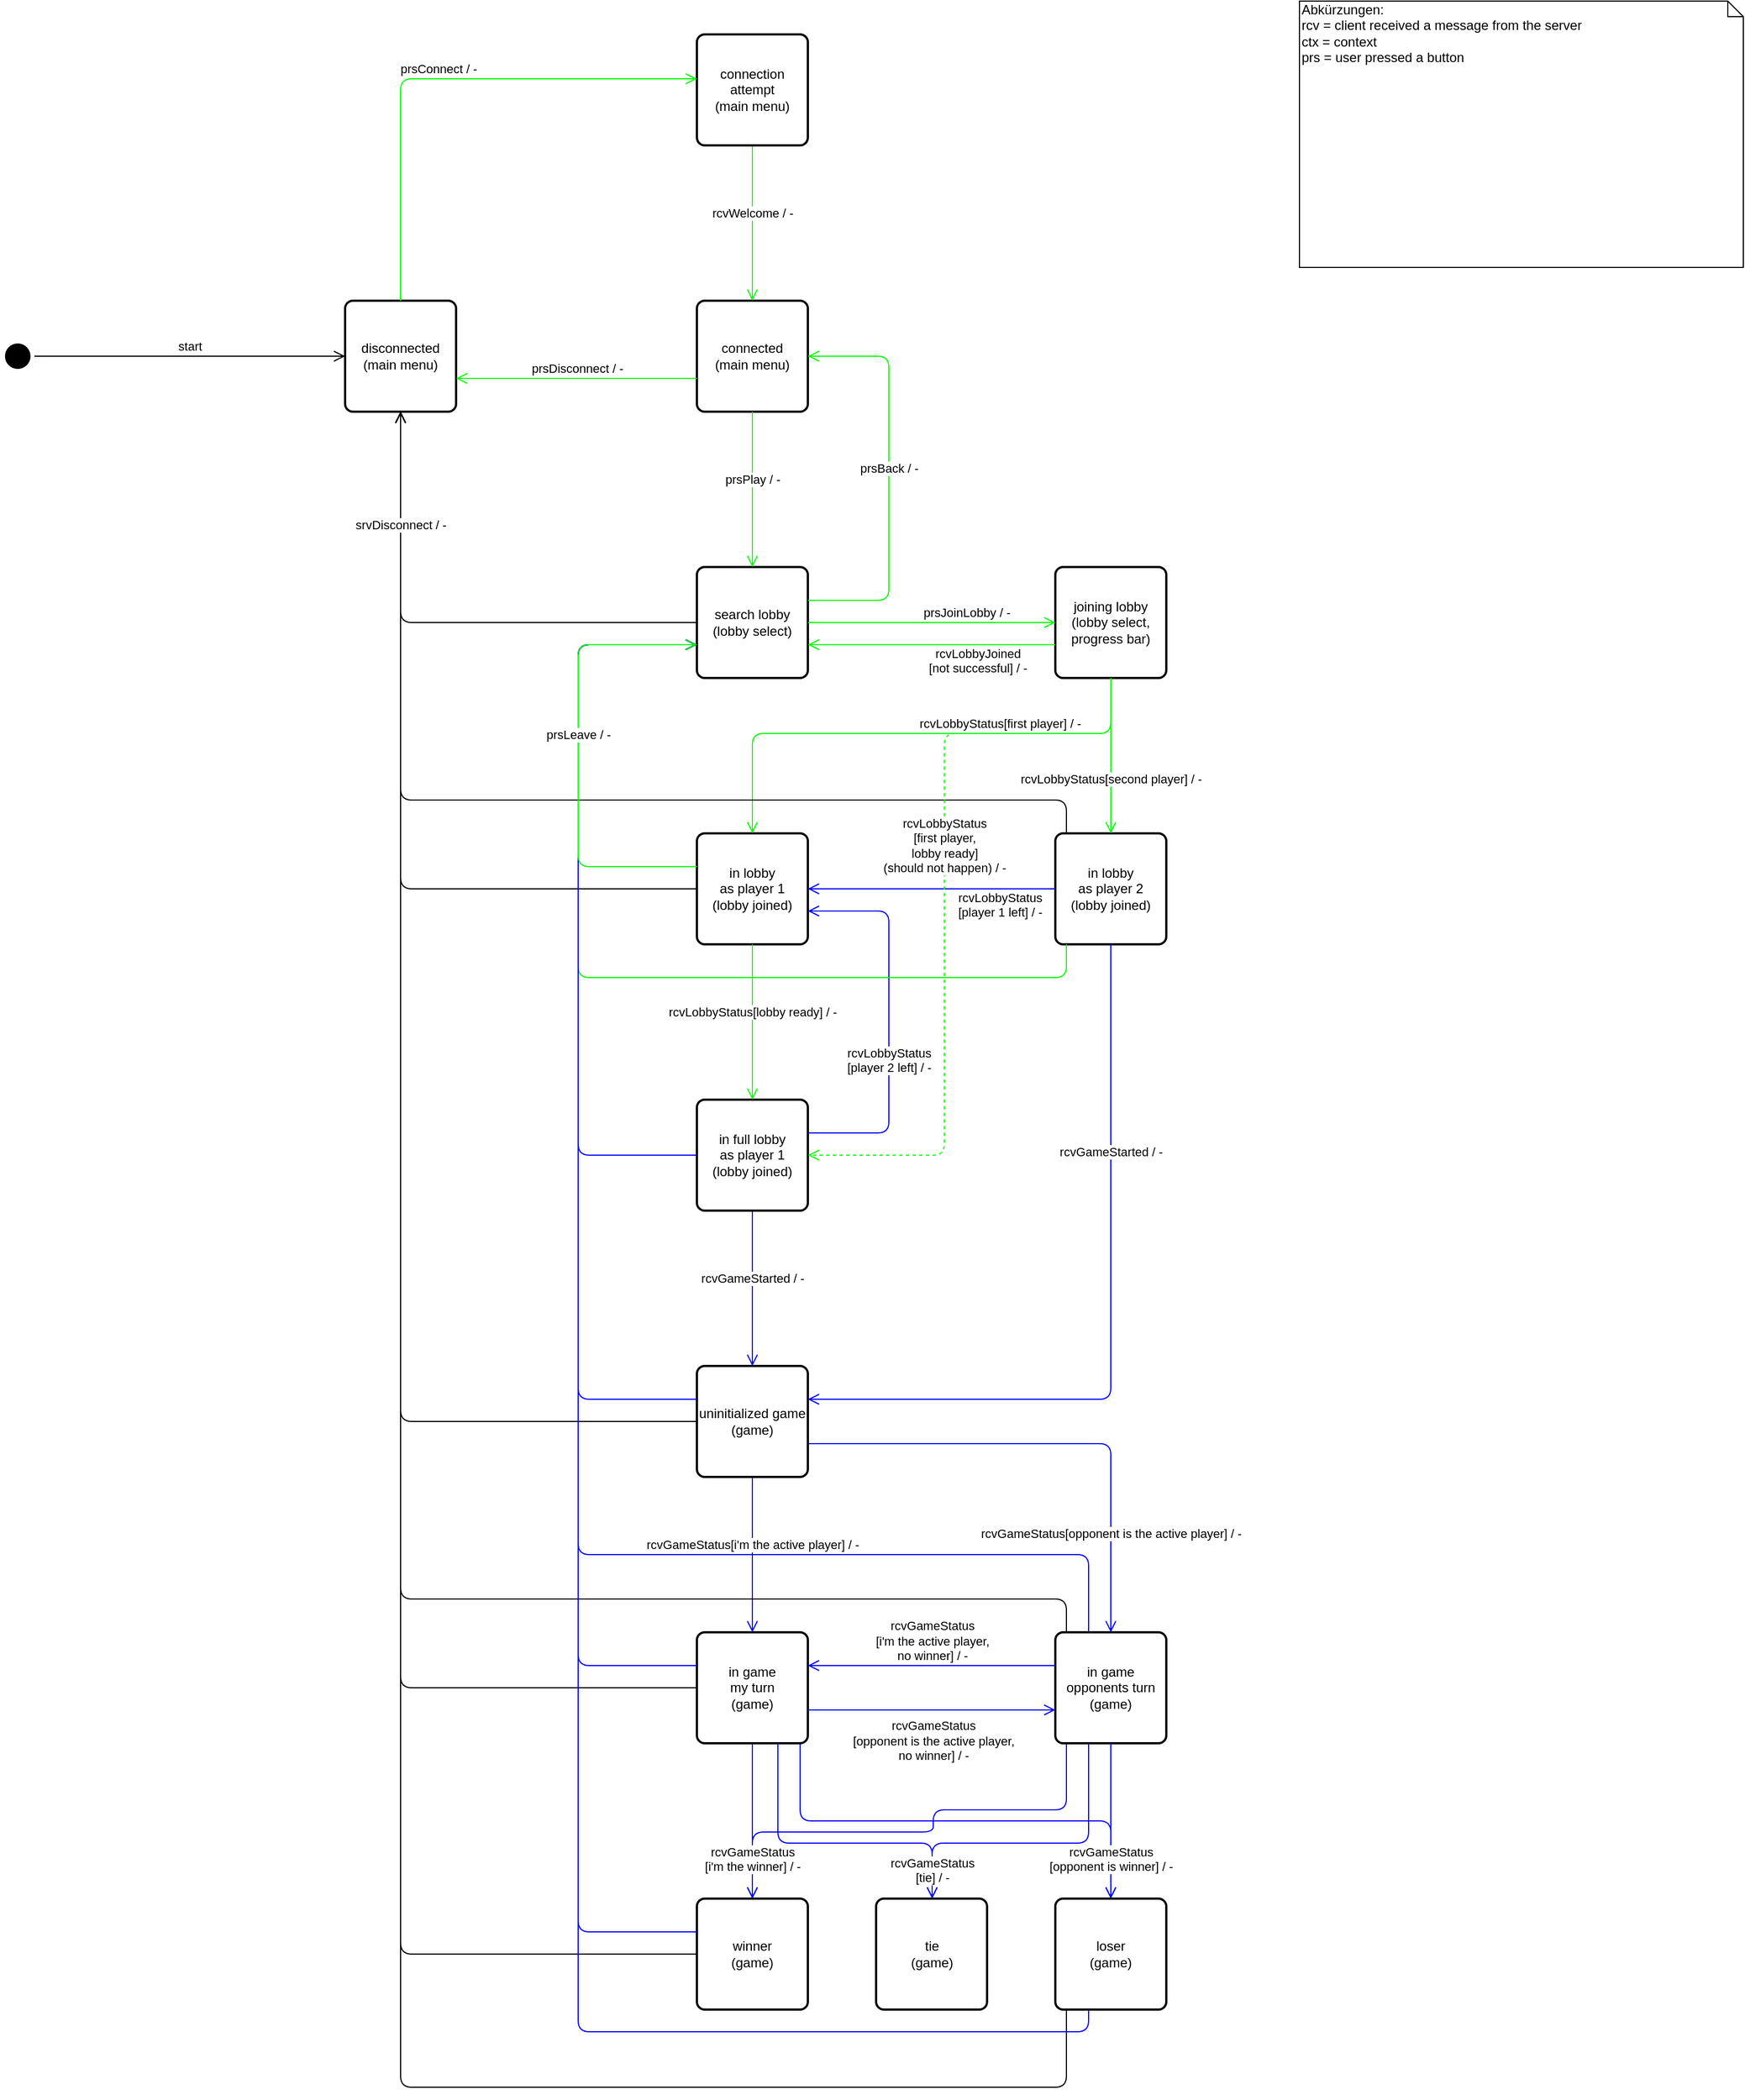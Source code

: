 <mxfile version="12.2.2" type="device" pages="1"><diagram id="jTNWPKgzUZk8H5tQ0RuP" name="Page-1"><mxGraphModel dx="1656" dy="986" grid="1" gridSize="10" guides="1" tooltips="1" connect="1" arrows="1" fold="1" page="1" pageScale="1" pageWidth="1654" pageHeight="2336" math="0" shadow="0"><root><mxCell id="0"/><mxCell id="1" parent="0"/><mxCell id="OV_BSfwRaBG4XCHt2koE-43" value="" style="edgeStyle=orthogonalEdgeStyle;html=1;verticalAlign=bottom;endArrow=open;endSize=8;strokeColor=#0000FF;" parent="1" source="OV_BSfwRaBG4XCHt2koE-34" target="OV_BSfwRaBG4XCHt2koE-38" edge="1"><mxGeometry x="0.714" relative="1" as="geometry"><mxPoint x="727" y="1760" as="targetPoint"/><mxPoint x="727" y="1620" as="sourcePoint"/><Array as="points"><mxPoint x="1000" y="1670"/><mxPoint x="880" y="1670"/><mxPoint x="880" y="1690"/><mxPoint x="717" y="1690"/></Array><mxPoint as="offset"/></mxGeometry></mxCell><mxCell id="OV_BSfwRaBG4XCHt2koE-41" value="" style="edgeStyle=orthogonalEdgeStyle;html=1;verticalAlign=bottom;endArrow=open;endSize=8;strokeColor=#0000FF;" parent="1" source="OV_BSfwRaBG4XCHt2koE-20" target="OV_BSfwRaBG4XCHt2koE-39" edge="1"><mxGeometry relative="1" as="geometry"><mxPoint x="1050" y="1760" as="targetPoint"/><mxPoint x="1050" y="1620" as="sourcePoint"/><Array as="points"><mxPoint x="760" y="1680"/><mxPoint x="1040" y="1680"/></Array></mxGeometry></mxCell><mxCell id="OV_BSfwRaBG4XCHt2koE-1" value="disconnected&lt;br&gt;(main menu)" style="rounded=1;whiteSpace=wrap;html=1;absoluteArcSize=1;arcSize=14;strokeWidth=2;" parent="1" vertex="1"><mxGeometry x="350" y="310" width="100" height="100" as="geometry"/></mxCell><mxCell id="OV_BSfwRaBG4XCHt2koE-4" value="" style="ellipse;html=1;shape=startState;fillColor=#000000;strokeColor=#000000;" parent="1" vertex="1"><mxGeometry x="40" y="345" width="30" height="30" as="geometry"/></mxCell><mxCell id="OV_BSfwRaBG4XCHt2koE-5" value="start" style="edgeStyle=orthogonalEdgeStyle;html=1;verticalAlign=bottom;endArrow=open;endSize=8;strokeColor=#000000;" parent="1" source="OV_BSfwRaBG4XCHt2koE-4" target="OV_BSfwRaBG4XCHt2koE-1" edge="1"><mxGeometry relative="1" as="geometry"><mxPoint x="165" y="530" as="targetPoint"/><Array as="points"><mxPoint x="170" y="360"/><mxPoint x="170" y="360"/></Array></mxGeometry></mxCell><mxCell id="OV_BSfwRaBG4XCHt2koE-6" value="connected&lt;br&gt;(main menu)" style="rounded=1;whiteSpace=wrap;html=1;absoluteArcSize=1;arcSize=14;strokeWidth=2;" parent="1" vertex="1"><mxGeometry x="667" y="310" width="100" height="100" as="geometry"/></mxCell><mxCell id="OV_BSfwRaBG4XCHt2koE-7" value="rcvWelcome / -" style="edgeStyle=orthogonalEdgeStyle;html=1;verticalAlign=bottom;endArrow=open;endSize=8;strokeColor=#00FF00;" parent="1" source="C2RCnvS2eTij5-8htlbZ-1" target="OV_BSfwRaBG4XCHt2koE-6" edge="1"><mxGeometry relative="1" as="geometry"><mxPoint x="800" y="510" as="targetPoint"/><mxPoint x="730" y="220" as="sourcePoint"/><Array as="points"><mxPoint x="717" y="340"/></Array></mxGeometry></mxCell><mxCell id="OV_BSfwRaBG4XCHt2koE-8" value="Abkürzungen:&lt;br&gt;rcv = client received a message from the server&lt;br&gt;ctx = context&lt;br&gt;prs = user pressed a button" style="shape=note;whiteSpace=wrap;html=1;size=14;verticalAlign=top;align=left;spacingTop=-6;strokeColor=#000000;" parent="1" vertex="1"><mxGeometry x="1210" y="40" width="400" height="240" as="geometry"/></mxCell><mxCell id="OV_BSfwRaBG4XCHt2koE-9" value="prsDisconnect / -" style="edgeStyle=orthogonalEdgeStyle;html=1;verticalAlign=bottom;endArrow=open;endSize=8;strokeColor=#00FF00;" parent="1" source="OV_BSfwRaBG4XCHt2koE-6" target="OV_BSfwRaBG4XCHt2koE-1" edge="1"><mxGeometry relative="1" as="geometry"><mxPoint x="697" y="440" as="targetPoint"/><mxPoint x="490" y="440" as="sourcePoint"/><Array as="points"><mxPoint x="540" y="380"/><mxPoint x="540" y="380"/></Array></mxGeometry></mxCell><mxCell id="OV_BSfwRaBG4XCHt2koE-10" value="search lobby&lt;br&gt;(lobby select)" style="rounded=1;whiteSpace=wrap;html=1;absoluteArcSize=1;arcSize=14;strokeWidth=2;" parent="1" vertex="1"><mxGeometry x="667" y="550" width="100" height="100" as="geometry"/></mxCell><mxCell id="OV_BSfwRaBG4XCHt2koE-11" value="prsPlay / -" style="edgeStyle=orthogonalEdgeStyle;html=1;verticalAlign=bottom;endArrow=open;endSize=8;strokeColor=#00FF00;" parent="1" source="OV_BSfwRaBG4XCHt2koE-6" target="OV_BSfwRaBG4XCHt2koE-10" edge="1"><mxGeometry relative="1" as="geometry"><mxPoint x="450" y="450" as="targetPoint"/><mxPoint x="657" y="450" as="sourcePoint"/><Array as="points"/></mxGeometry></mxCell><mxCell id="OV_BSfwRaBG4XCHt2koE-12" value="in lobby &lt;br&gt;as player 1&lt;br&gt;(lobby joined)" style="rounded=1;whiteSpace=wrap;html=1;absoluteArcSize=1;arcSize=14;strokeWidth=2;" parent="1" vertex="1"><mxGeometry x="667" y="790" width="100" height="100" as="geometry"/></mxCell><mxCell id="OV_BSfwRaBG4XCHt2koE-13" value="prsBack / -" style="edgeStyle=orthogonalEdgeStyle;html=1;verticalAlign=bottom;endArrow=open;endSize=8;strokeColor=#00FF00;" parent="1" source="OV_BSfwRaBG4XCHt2koE-10" target="OV_BSfwRaBG4XCHt2koE-6" edge="1"><mxGeometry relative="1" as="geometry"><mxPoint x="850" y="630" as="targetPoint"/><mxPoint x="850" y="490" as="sourcePoint"/><Array as="points"><mxPoint x="840" y="580"/><mxPoint x="840" y="360"/></Array></mxGeometry></mxCell><mxCell id="OV_BSfwRaBG4XCHt2koE-16" value="rcvLobbyStatus[first player] / -" style="edgeStyle=orthogonalEdgeStyle;html=1;verticalAlign=bottom;endArrow=open;endSize=8;strokeColor=#00FF00;" parent="1" source="C2RCnvS2eTij5-8htlbZ-3" target="OV_BSfwRaBG4XCHt2koE-12" edge="1"><mxGeometry x="-0.351" relative="1" as="geometry"><mxPoint x="727" y="560" as="targetPoint"/><mxPoint x="717" y="690" as="sourcePoint"/><Array as="points"><mxPoint x="1040" y="700"/><mxPoint x="717" y="700"/></Array><mxPoint as="offset"/></mxGeometry></mxCell><mxCell id="OV_BSfwRaBG4XCHt2koE-17" value="" style="edgeStyle=orthogonalEdgeStyle;html=1;verticalAlign=bottom;endArrow=open;endSize=8;strokeColor=#000000;" parent="1" source="OV_BSfwRaBG4XCHt2koE-12" target="OV_BSfwRaBG4XCHt2koE-1" edge="1"><mxGeometry x="0.498" relative="1" as="geometry"><mxPoint x="420" y="420" as="targetPoint"/><mxPoint x="677" y="610" as="sourcePoint"/><Array as="points"><mxPoint x="400" y="840"/></Array><mxPoint as="offset"/></mxGeometry></mxCell><mxCell id="OV_BSfwRaBG4XCHt2koE-18" value="uninitialized game&lt;br&gt;(game)" style="rounded=1;whiteSpace=wrap;html=1;absoluteArcSize=1;arcSize=14;strokeWidth=2;" parent="1" vertex="1"><mxGeometry x="667" y="1270" width="100" height="100" as="geometry"/></mxCell><mxCell id="OV_BSfwRaBG4XCHt2koE-19" value="rcvGameStarted / -" style="edgeStyle=orthogonalEdgeStyle;html=1;verticalAlign=bottom;endArrow=open;endSize=8;strokeColor=#0000FF;" parent="1" source="OV_BSfwRaBG4XCHt2koE-31" target="OV_BSfwRaBG4XCHt2koE-18" edge="1"><mxGeometry relative="1" as="geometry"><mxPoint x="727" y="800" as="targetPoint"/><mxPoint x="717" y="1150" as="sourcePoint"/><Array as="points"/></mxGeometry></mxCell><mxCell id="OV_BSfwRaBG4XCHt2koE-20" value="in game&lt;br&gt;my turn&lt;br&gt;(game)" style="rounded=1;whiteSpace=wrap;html=1;absoluteArcSize=1;arcSize=14;strokeWidth=2;" parent="1" vertex="1"><mxGeometry x="667" y="1510" width="100" height="100" as="geometry"/></mxCell><mxCell id="OV_BSfwRaBG4XCHt2koE-21" value="rcvGameStatus[i'm the active player] / -" style="edgeStyle=orthogonalEdgeStyle;html=1;verticalAlign=bottom;endArrow=open;endSize=8;strokeColor=#0000FF;" parent="1" source="OV_BSfwRaBG4XCHt2koE-18" target="OV_BSfwRaBG4XCHt2koE-20" edge="1"><mxGeometry relative="1" as="geometry"><mxPoint x="570" y="1490" as="targetPoint"/><mxPoint x="570" y="1350" as="sourcePoint"/><Array as="points"/></mxGeometry></mxCell><mxCell id="OV_BSfwRaBG4XCHt2koE-22" value="" style="edgeStyle=orthogonalEdgeStyle;html=1;verticalAlign=bottom;endArrow=open;endSize=8;strokeColor=#000000;" parent="1" source="OV_BSfwRaBG4XCHt2koE-18" target="OV_BSfwRaBG4XCHt2koE-1" edge="1"><mxGeometry x="0.498" relative="1" as="geometry"><mxPoint x="420" y="420" as="targetPoint"/><mxPoint x="677" y="840" as="sourcePoint"/><Array as="points"><mxPoint x="400" y="1320"/></Array><mxPoint as="offset"/></mxGeometry></mxCell><mxCell id="OV_BSfwRaBG4XCHt2koE-23" value="" style="edgeStyle=orthogonalEdgeStyle;html=1;verticalAlign=bottom;endArrow=open;endSize=8;strokeColor=#000000;" parent="1" source="OV_BSfwRaBG4XCHt2koE-20" target="OV_BSfwRaBG4XCHt2koE-1" edge="1"><mxGeometry x="0.498" relative="1" as="geometry"><mxPoint x="420" y="420" as="targetPoint"/><mxPoint x="677" y="1090" as="sourcePoint"/><Array as="points"><mxPoint x="400" y="1560"/></Array><mxPoint as="offset"/></mxGeometry></mxCell><mxCell id="OV_BSfwRaBG4XCHt2koE-24" value="in lobby &lt;br&gt;as player 2&lt;br&gt;(lobby joined)" style="rounded=1;whiteSpace=wrap;html=1;absoluteArcSize=1;arcSize=14;strokeWidth=2;" parent="1" vertex="1"><mxGeometry x="990" y="790" width="100" height="100" as="geometry"/></mxCell><mxCell id="OV_BSfwRaBG4XCHt2koE-25" value="rcvLobbyStatus[second player] / -" style="edgeStyle=orthogonalEdgeStyle;html=1;verticalAlign=bottom;endArrow=open;endSize=8;strokeColor=#00FF00;" parent="1" source="C2RCnvS2eTij5-8htlbZ-3" target="OV_BSfwRaBG4XCHt2koE-24" edge="1"><mxGeometry x="0.429" relative="1" as="geometry"><mxPoint x="727" y="800" as="targetPoint"/><mxPoint x="1410" y="690" as="sourcePoint"/><Array as="points"/><mxPoint as="offset"/></mxGeometry></mxCell><mxCell id="OV_BSfwRaBG4XCHt2koE-28" value="rcvLobbyStatus&lt;br&gt;[player 1 left] / -" style="edgeStyle=orthogonalEdgeStyle;html=1;verticalAlign=bottom;endArrow=open;endSize=8;strokeColor=#0000FF;" parent="1" source="OV_BSfwRaBG4XCHt2koE-24" target="OV_BSfwRaBG4XCHt2koE-12" edge="1"><mxGeometry x="-0.552" y="30" relative="1" as="geometry"><mxPoint x="970" y="800" as="targetPoint"/><mxPoint x="777" y="610" as="sourcePoint"/><Array as="points"><mxPoint x="970" y="840"/></Array><mxPoint as="offset"/></mxGeometry></mxCell><mxCell id="OV_BSfwRaBG4XCHt2koE-30" value="rcvGameStarted / -" style="edgeStyle=orthogonalEdgeStyle;html=1;verticalAlign=bottom;endArrow=open;endSize=8;strokeColor=#0000FF;" parent="1" source="OV_BSfwRaBG4XCHt2koE-24" target="OV_BSfwRaBG4XCHt2koE-18" edge="1"><mxGeometry x="-0.426" relative="1" as="geometry"><mxPoint x="970" y="800" as="targetPoint"/><mxPoint x="777" y="610" as="sourcePoint"/><Array as="points"><mxPoint x="1040" y="1300"/></Array><mxPoint as="offset"/></mxGeometry></mxCell><mxCell id="OV_BSfwRaBG4XCHt2koE-31" value="in full lobby&lt;br&gt;as player 1&lt;br&gt;(lobby joined)" style="rounded=1;whiteSpace=wrap;html=1;absoluteArcSize=1;arcSize=14;strokeWidth=2;" parent="1" vertex="1"><mxGeometry x="667" y="1030" width="100" height="100" as="geometry"/></mxCell><mxCell id="OV_BSfwRaBG4XCHt2koE-32" value="rcvLobbyStatus[lobby ready] / -" style="edgeStyle=orthogonalEdgeStyle;html=1;verticalAlign=bottom;endArrow=open;endSize=8;strokeColor=#00FF00;" parent="1" source="OV_BSfwRaBG4XCHt2koE-12" target="OV_BSfwRaBG4XCHt2koE-31" edge="1"><mxGeometry relative="1" as="geometry"><mxPoint x="727" y="1280" as="targetPoint"/><mxPoint x="727" y="1140" as="sourcePoint"/><Array as="points"/></mxGeometry></mxCell><mxCell id="OV_BSfwRaBG4XCHt2koE-33" value="rcvLobbyStatus&lt;br&gt;[player 2 left] / -" style="edgeStyle=orthogonalEdgeStyle;html=1;verticalAlign=bottom;endArrow=open;endSize=8;strokeColor=#0000FF;" parent="1" source="OV_BSfwRaBG4XCHt2koE-31" target="OV_BSfwRaBG4XCHt2koE-12" edge="1"><mxGeometry x="-0.578" y="50" relative="1" as="geometry"><mxPoint x="727" y="1040" as="targetPoint"/><mxPoint x="727" y="900" as="sourcePoint"/><Array as="points"><mxPoint x="840" y="1060"/><mxPoint x="840" y="860"/></Array><mxPoint x="50" y="-50" as="offset"/></mxGeometry></mxCell><mxCell id="OV_BSfwRaBG4XCHt2koE-34" value="in game&lt;br&gt;opponents turn&lt;br&gt;(game)" style="rounded=1;whiteSpace=wrap;html=1;absoluteArcSize=1;arcSize=14;strokeWidth=2;" parent="1" vertex="1"><mxGeometry x="990" y="1510" width="100" height="100" as="geometry"/></mxCell><mxCell id="OV_BSfwRaBG4XCHt2koE-35" value="rcvGameStatus[opponent is the active player] / -" style="edgeStyle=orthogonalEdgeStyle;html=1;verticalAlign=bottom;endArrow=open;endSize=8;strokeColor=#0000FF;" parent="1" source="OV_BSfwRaBG4XCHt2koE-18" target="OV_BSfwRaBG4XCHt2koE-34" edge="1"><mxGeometry x="0.639" relative="1" as="geometry"><mxPoint x="727" y="1520" as="targetPoint"/><mxPoint x="727" y="1380" as="sourcePoint"/><Array as="points"><mxPoint x="1040" y="1340"/></Array><mxPoint as="offset"/></mxGeometry></mxCell><mxCell id="OV_BSfwRaBG4XCHt2koE-36" value="rcvGameStatus&lt;br&gt;[i'm the active player,&lt;br&gt;no winner] / -" style="edgeStyle=orthogonalEdgeStyle;html=1;verticalAlign=bottom;endArrow=open;endSize=8;strokeColor=#0000FF;" parent="1" source="OV_BSfwRaBG4XCHt2koE-34" target="OV_BSfwRaBG4XCHt2koE-20" edge="1"><mxGeometry relative="1" as="geometry"><mxPoint x="727" y="1520" as="targetPoint"/><mxPoint x="727" y="1380" as="sourcePoint"/><Array as="points"><mxPoint x="880" y="1540"/><mxPoint x="880" y="1540"/></Array></mxGeometry></mxCell><mxCell id="OV_BSfwRaBG4XCHt2koE-37" value="rcvGameStatus&lt;br&gt;[opponent is the active player,&lt;br&gt;no winner] / -" style="edgeStyle=orthogonalEdgeStyle;html=1;verticalAlign=bottom;endArrow=open;endSize=8;strokeColor=#0000FF;" parent="1" source="OV_BSfwRaBG4XCHt2koE-20" target="OV_BSfwRaBG4XCHt2koE-34" edge="1"><mxGeometry x="0.015" y="-50" relative="1" as="geometry"><mxPoint x="1050" y="1520" as="targetPoint"/><mxPoint x="777" y="1350" as="sourcePoint"/><Array as="points"><mxPoint x="880" y="1580"/><mxPoint x="880" y="1580"/></Array><mxPoint as="offset"/></mxGeometry></mxCell><mxCell id="OV_BSfwRaBG4XCHt2koE-38" value="winner&lt;br&gt;(game)" style="rounded=1;whiteSpace=wrap;html=1;absoluteArcSize=1;arcSize=14;strokeWidth=2;" parent="1" vertex="1"><mxGeometry x="667" y="1750" width="100" height="100" as="geometry"/></mxCell><mxCell id="OV_BSfwRaBG4XCHt2koE-39" value="loser&lt;br&gt;(game)" style="rounded=1;whiteSpace=wrap;html=1;absoluteArcSize=1;arcSize=14;strokeWidth=2;" parent="1" vertex="1"><mxGeometry x="990" y="1750" width="100" height="100" as="geometry"/></mxCell><mxCell id="OV_BSfwRaBG4XCHt2koE-40" value="rcvGameStatus&lt;br&gt;[opponent is winner] / -" style="edgeStyle=orthogonalEdgeStyle;html=1;verticalAlign=bottom;endArrow=open;endSize=8;strokeColor=#0000FF;" parent="1" source="OV_BSfwRaBG4XCHt2koE-34" target="OV_BSfwRaBG4XCHt2koE-39" edge="1"><mxGeometry x="0.714" relative="1" as="geometry"><mxPoint x="777.0" y="1549.588" as="targetPoint"/><mxPoint x="1000" y="1549.588" as="sourcePoint"/><Array as="points"/><mxPoint as="offset"/></mxGeometry></mxCell><mxCell id="OV_BSfwRaBG4XCHt2koE-42" value="rcvGameStatus&lt;br&gt;[i'm the winner] / -" style="edgeStyle=orthogonalEdgeStyle;html=1;verticalAlign=bottom;endArrow=open;endSize=8;strokeColor=#0000FF;" parent="1" source="OV_BSfwRaBG4XCHt2koE-20" target="OV_BSfwRaBG4XCHt2koE-38" edge="1"><mxGeometry x="0.714" relative="1" as="geometry"><mxPoint x="1050" y="1760" as="targetPoint"/><mxPoint x="1050" y="1620" as="sourcePoint"/><Array as="points"/><mxPoint as="offset"/></mxGeometry></mxCell><mxCell id="OV_BSfwRaBG4XCHt2koE-45" value="" style="edgeStyle=orthogonalEdgeStyle;html=1;verticalAlign=bottom;endArrow=open;endSize=8;strokeColor=#000000;" parent="1" source="OV_BSfwRaBG4XCHt2koE-38" target="OV_BSfwRaBG4XCHt2koE-1" edge="1"><mxGeometry x="0.498" relative="1" as="geometry"><mxPoint x="410.471" y="420" as="targetPoint"/><mxPoint x="677" y="1569.588" as="sourcePoint"/><Array as="points"><mxPoint x="400" y="1800"/></Array><mxPoint as="offset"/></mxGeometry></mxCell><mxCell id="OV_BSfwRaBG4XCHt2koE-46" value="" style="edgeStyle=orthogonalEdgeStyle;html=1;verticalAlign=bottom;endArrow=open;endSize=8;strokeColor=#000000;" parent="1" source="OV_BSfwRaBG4XCHt2koE-39" target="OV_BSfwRaBG4XCHt2koE-1" edge="1"><mxGeometry x="0.498" relative="1" as="geometry"><mxPoint x="410.471" y="420" as="targetPoint"/><mxPoint x="677" y="1809.588" as="sourcePoint"/><Array as="points"><mxPoint x="1000" y="1920"/><mxPoint x="400" y="1920"/></Array><mxPoint as="offset"/></mxGeometry></mxCell><mxCell id="OV_BSfwRaBG4XCHt2koE-47" value="" style="edgeStyle=orthogonalEdgeStyle;html=1;verticalAlign=bottom;endArrow=open;endSize=8;strokeColor=#000000;" parent="1" source="OV_BSfwRaBG4XCHt2koE-34" target="OV_BSfwRaBG4XCHt2koE-1" edge="1"><mxGeometry x="0.498" relative="1" as="geometry"><mxPoint x="410.471" y="420" as="targetPoint"/><mxPoint x="1010.471" y="1860" as="sourcePoint"/><Array as="points"><mxPoint x="1000" y="1480"/><mxPoint x="400" y="1480"/></Array><mxPoint as="offset"/></mxGeometry></mxCell><mxCell id="OV_BSfwRaBG4XCHt2koE-48" value="" style="edgeStyle=orthogonalEdgeStyle;html=1;verticalAlign=bottom;endArrow=open;endSize=8;strokeColor=#000000;" parent="1" source="OV_BSfwRaBG4XCHt2koE-24" target="OV_BSfwRaBG4XCHt2koE-1" edge="1"><mxGeometry x="0.498" relative="1" as="geometry"><mxPoint x="409.667" y="420" as="targetPoint"/><mxPoint x="677" y="850" as="sourcePoint"/><Array as="points"><mxPoint x="1000" y="760"/><mxPoint x="400" y="760"/></Array><mxPoint as="offset"/></mxGeometry></mxCell><mxCell id="OV_BSfwRaBG4XCHt2koE-50" value="" style="edgeStyle=orthogonalEdgeStyle;html=1;verticalAlign=bottom;endArrow=open;endSize=8;strokeColor=#0000FF;" parent="1" source="OV_BSfwRaBG4XCHt2koE-18" target="OV_BSfwRaBG4XCHt2koE-10" edge="1"><mxGeometry x="0.604" relative="1" as="geometry"><mxPoint x="777.0" y="1309.588" as="targetPoint"/><mxPoint x="1050.471" y="900" as="sourcePoint"/><Array as="points"><mxPoint x="560" y="1300"/><mxPoint x="560" y="620"/></Array><mxPoint as="offset"/></mxGeometry></mxCell><mxCell id="OV_BSfwRaBG4XCHt2koE-52" value="" style="edgeStyle=orthogonalEdgeStyle;html=1;verticalAlign=bottom;endArrow=open;endSize=8;strokeColor=#00FF00;" parent="1" source="OV_BSfwRaBG4XCHt2koE-24" target="OV_BSfwRaBG4XCHt2koE-10" edge="1"><mxGeometry x="0.048" relative="1" as="geometry"><mxPoint x="617" y="790" as="targetPoint"/><mxPoint x="617" y="990" as="sourcePoint"/><Array as="points"><mxPoint x="1000" y="920"/><mxPoint x="560" y="920"/><mxPoint x="560" y="620"/></Array><mxPoint as="offset"/></mxGeometry></mxCell><mxCell id="OV_BSfwRaBG4XCHt2koE-53" value="" style="edgeStyle=orthogonalEdgeStyle;html=1;verticalAlign=bottom;endArrow=open;endSize=8;strokeColor=#0000FF;" parent="1" source="OV_BSfwRaBG4XCHt2koE-31" target="OV_BSfwRaBG4XCHt2koE-10" edge="1"><mxGeometry x="0.048" relative="1" as="geometry"><mxPoint x="677" y="630" as="targetPoint"/><mxPoint x="677" y="830" as="sourcePoint"/><Array as="points"><mxPoint x="560" y="1080"/><mxPoint x="560" y="620"/></Array><mxPoint as="offset"/></mxGeometry></mxCell><mxCell id="OV_BSfwRaBG4XCHt2koE-14" value="srvDisconnect / -" style="edgeStyle=orthogonalEdgeStyle;html=1;verticalAlign=bottom;endArrow=open;endSize=8;strokeColor=#000000;" parent="1" source="OV_BSfwRaBG4XCHt2koE-10" target="OV_BSfwRaBG4XCHt2koE-1" edge="1"><mxGeometry x="0.169" y="-80" relative="1" as="geometry"><mxPoint x="727" y="560" as="targetPoint"/><mxPoint x="727" y="420" as="sourcePoint"/><Array as="points"/><mxPoint x="-80" y="-79" as="offset"/></mxGeometry></mxCell><mxCell id="OV_BSfwRaBG4XCHt2koE-54" value="" style="edgeStyle=orthogonalEdgeStyle;html=1;verticalAlign=bottom;endArrow=open;endSize=8;strokeColor=#0000FF;" parent="1" source="OV_BSfwRaBG4XCHt2koE-20" target="OV_BSfwRaBG4XCHt2koE-10" edge="1"><mxGeometry x="0.048" relative="1" as="geometry"><mxPoint x="677" y="630" as="targetPoint"/><mxPoint x="677" y="830" as="sourcePoint"/><Array as="points"><mxPoint x="560" y="1540"/><mxPoint x="560" y="620"/></Array><mxPoint as="offset"/></mxGeometry></mxCell><mxCell id="OV_BSfwRaBG4XCHt2koE-55" value="" style="edgeStyle=orthogonalEdgeStyle;html=1;verticalAlign=bottom;endArrow=open;endSize=8;strokeColor=#0000FF;" parent="1" source="OV_BSfwRaBG4XCHt2koE-34" target="OV_BSfwRaBG4XCHt2koE-10" edge="1"><mxGeometry x="0.048" relative="1" as="geometry"><mxPoint x="677" y="630" as="targetPoint"/><mxPoint x="677" y="830" as="sourcePoint"/><Array as="points"><mxPoint x="1020" y="1440"/><mxPoint x="560" y="1440"/><mxPoint x="560" y="620"/></Array><mxPoint as="offset"/></mxGeometry></mxCell><mxCell id="OV_BSfwRaBG4XCHt2koE-56" value="" style="edgeStyle=orthogonalEdgeStyle;html=1;verticalAlign=bottom;endArrow=open;endSize=8;strokeColor=#0000FF;" parent="1" source="OV_BSfwRaBG4XCHt2koE-38" target="OV_BSfwRaBG4XCHt2koE-10" edge="1"><mxGeometry x="0.048" relative="1" as="geometry"><mxPoint x="677" y="630" as="targetPoint"/><mxPoint x="677" y="830" as="sourcePoint"/><Array as="points"><mxPoint x="560" y="1780"/><mxPoint x="560" y="620"/></Array><mxPoint as="offset"/></mxGeometry></mxCell><mxCell id="OV_BSfwRaBG4XCHt2koE-57" value="" style="edgeStyle=orthogonalEdgeStyle;html=1;verticalAlign=bottom;endArrow=open;endSize=8;strokeColor=#0000FF;" parent="1" source="OV_BSfwRaBG4XCHt2koE-39" target="OV_BSfwRaBG4XCHt2koE-10" edge="1"><mxGeometry x="0.048" relative="1" as="geometry"><mxPoint x="677" y="630" as="targetPoint"/><mxPoint x="677" y="1790" as="sourcePoint"/><Array as="points"><mxPoint x="1020" y="1870"/><mxPoint x="560" y="1870"/><mxPoint x="560" y="620"/></Array><mxPoint as="offset"/></mxGeometry></mxCell><mxCell id="OV_BSfwRaBG4XCHt2koE-51" value="prsLeave / -" style="edgeStyle=orthogonalEdgeStyle;html=1;verticalAlign=bottom;endArrow=open;endSize=8;strokeColor=#00FF00;" parent="1" source="OV_BSfwRaBG4XCHt2koE-12" target="OV_BSfwRaBG4XCHt2koE-10" edge="1"><mxGeometry x="0.048" relative="1" as="geometry"><mxPoint x="677" y="629.588" as="targetPoint"/><mxPoint x="677" y="1309.588" as="sourcePoint"/><Array as="points"><mxPoint x="560" y="820"/><mxPoint x="560" y="620"/></Array><mxPoint as="offset"/></mxGeometry></mxCell><mxCell id="C2RCnvS2eTij5-8htlbZ-1" value="connection attempt&lt;br&gt;(main menu)" style="rounded=1;whiteSpace=wrap;html=1;absoluteArcSize=1;arcSize=14;strokeWidth=2;" parent="1" vertex="1"><mxGeometry x="667" y="70" width="100" height="100" as="geometry"/></mxCell><mxCell id="C2RCnvS2eTij5-8htlbZ-2" value="prsConnect / -" style="edgeStyle=orthogonalEdgeStyle;html=1;verticalAlign=bottom;endArrow=open;endSize=8;strokeColor=#00FF00;" parent="1" source="OV_BSfwRaBG4XCHt2koE-1" target="C2RCnvS2eTij5-8htlbZ-1" edge="1"><mxGeometry relative="1" as="geometry"><mxPoint x="727" y="320" as="targetPoint"/><mxPoint x="727" y="180" as="sourcePoint"/><Array as="points"><mxPoint x="400" y="110"/></Array></mxGeometry></mxCell><mxCell id="C2RCnvS2eTij5-8htlbZ-3" value="joining lobby&lt;br&gt;(lobby select,&lt;br&gt;progress bar)" style="rounded=1;whiteSpace=wrap;html=1;absoluteArcSize=1;arcSize=14;strokeWidth=2;" parent="1" vertex="1"><mxGeometry x="990" y="550" width="100" height="100" as="geometry"/></mxCell><mxCell id="C2RCnvS2eTij5-8htlbZ-4" value="prsJoinLobby / -" style="edgeStyle=orthogonalEdgeStyle;html=1;verticalAlign=bottom;endArrow=open;endSize=8;strokeColor=#00FF00;" parent="1" source="OV_BSfwRaBG4XCHt2koE-10" target="C2RCnvS2eTij5-8htlbZ-3" edge="1"><mxGeometry x="0.282" relative="1" as="geometry"><mxPoint x="777" y="850" as="targetPoint"/><mxPoint x="1000" y="850" as="sourcePoint"/><Array as="points"><mxPoint x="1000" y="600"/><mxPoint x="1000" y="600"/></Array><mxPoint as="offset"/></mxGeometry></mxCell><mxCell id="C2RCnvS2eTij5-8htlbZ-5" value="rcvLobbyJoined&lt;br&gt;[not successful] / -" style="edgeStyle=orthogonalEdgeStyle;html=1;verticalAlign=bottom;endArrow=open;endSize=8;strokeColor=#00FF00;" parent="1" source="C2RCnvS2eTij5-8htlbZ-3" target="OV_BSfwRaBG4XCHt2koE-10" edge="1"><mxGeometry x="-0.372" y="30" relative="1" as="geometry"><mxPoint x="1050" y="800" as="targetPoint"/><mxPoint x="1050" y="660" as="sourcePoint"/><Array as="points"><mxPoint x="920" y="620"/><mxPoint x="920" y="620"/></Array><mxPoint as="offset"/></mxGeometry></mxCell><mxCell id="C2RCnvS2eTij5-8htlbZ-9" value="rcvLobbyStatus&lt;br&gt;[first player,&lt;br&gt;lobby ready] &lt;br&gt;(should not happen) / -" style="edgeStyle=orthogonalEdgeStyle;html=1;verticalAlign=bottom;endArrow=open;endSize=8;strokeColor=#00FF00;dashed=1;" parent="1" source="C2RCnvS2eTij5-8htlbZ-3" target="OV_BSfwRaBG4XCHt2koE-31" edge="1"><mxGeometry x="-0.061" relative="1" as="geometry"><mxPoint x="727" y="800" as="targetPoint"/><mxPoint x="1050" y="660" as="sourcePoint"/><Array as="points"><mxPoint x="1040" y="700"/><mxPoint x="890" y="700"/><mxPoint x="890" y="1080"/></Array><mxPoint as="offset"/></mxGeometry></mxCell><mxCell id="yQo8fb3LjZ5c2MT_J-o9-1" value="tie&lt;br&gt;(game)" style="rounded=1;whiteSpace=wrap;html=1;absoluteArcSize=1;arcSize=14;strokeWidth=2;" parent="1" vertex="1"><mxGeometry x="828.5" y="1750" width="100" height="100" as="geometry"/></mxCell><mxCell id="yQo8fb3LjZ5c2MT_J-o9-3" value="" style="edgeStyle=orthogonalEdgeStyle;html=1;verticalAlign=bottom;endArrow=open;endSize=8;strokeColor=#0000FF;" parent="1" source="OV_BSfwRaBG4XCHt2koE-20" target="yQo8fb3LjZ5c2MT_J-o9-1" edge="1"><mxGeometry relative="1" as="geometry"><mxPoint x="1050" y="1760" as="targetPoint"/><mxPoint x="770" y="1620" as="sourcePoint"/><Array as="points"><mxPoint x="740" y="1700"/><mxPoint x="879" y="1700"/></Array></mxGeometry></mxCell><mxCell id="yQo8fb3LjZ5c2MT_J-o9-4" value="rcvGameStatus&lt;br&gt;[tie] / -" style="edgeStyle=orthogonalEdgeStyle;html=1;verticalAlign=bottom;endArrow=open;endSize=8;strokeColor=#0000FF;" parent="1" source="OV_BSfwRaBG4XCHt2koE-34" target="yQo8fb3LjZ5c2MT_J-o9-1" edge="1"><mxGeometry x="0.929" relative="1" as="geometry"><mxPoint x="879" y="1720" as="targetPoint"/><mxPoint x="750" y="1620" as="sourcePoint"/><Array as="points"><mxPoint x="1020" y="1700"/><mxPoint x="879" y="1700"/></Array><mxPoint as="offset"/></mxGeometry></mxCell></root></mxGraphModel></diagram></mxfile>